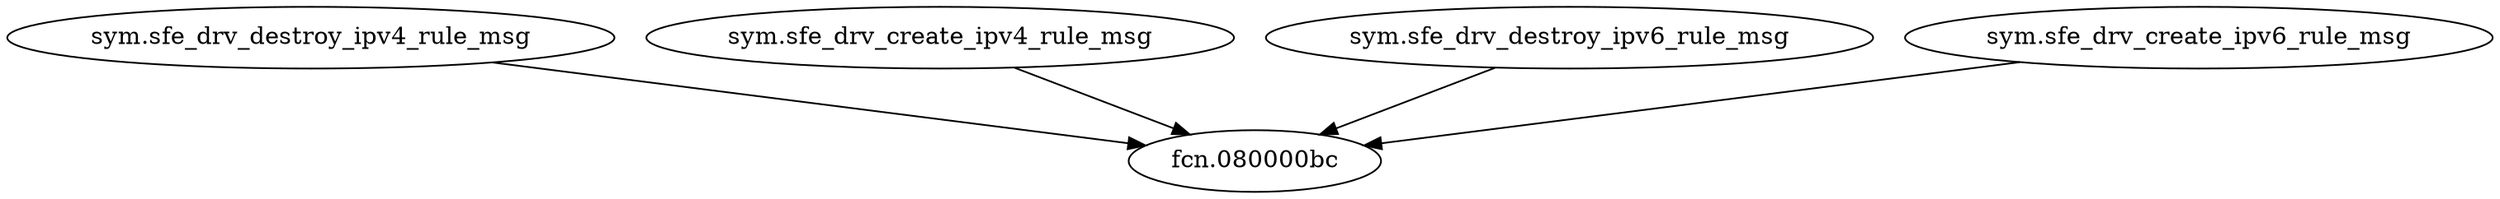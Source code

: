 digraph code {
  "0x08000c04" [label="sym.sfe_drv_destroy_ipv4_rule_msg"];
  "0x08000c04" -> "0x080000bc";
  "0x080000bc" [label="fcn.080000bc"];
  "0x080007e4" [label="sym.sfe_drv_create_ipv4_rule_msg"];
  "0x080007e4" -> "0x080000bc";
  "0x080000bc" [label="fcn.080000bc"];
  "0x080011b0" [label="sym.sfe_drv_destroy_ipv6_rule_msg"];
  "0x080011b0" -> "0x080000bc";
  "0x080000bc" [label="fcn.080000bc"];
  "0x08000d24" [label="sym.sfe_drv_create_ipv6_rule_msg"];
  "0x08000d24" -> "0x080000bc";
  "0x080000bc" [label="fcn.080000bc"];
}